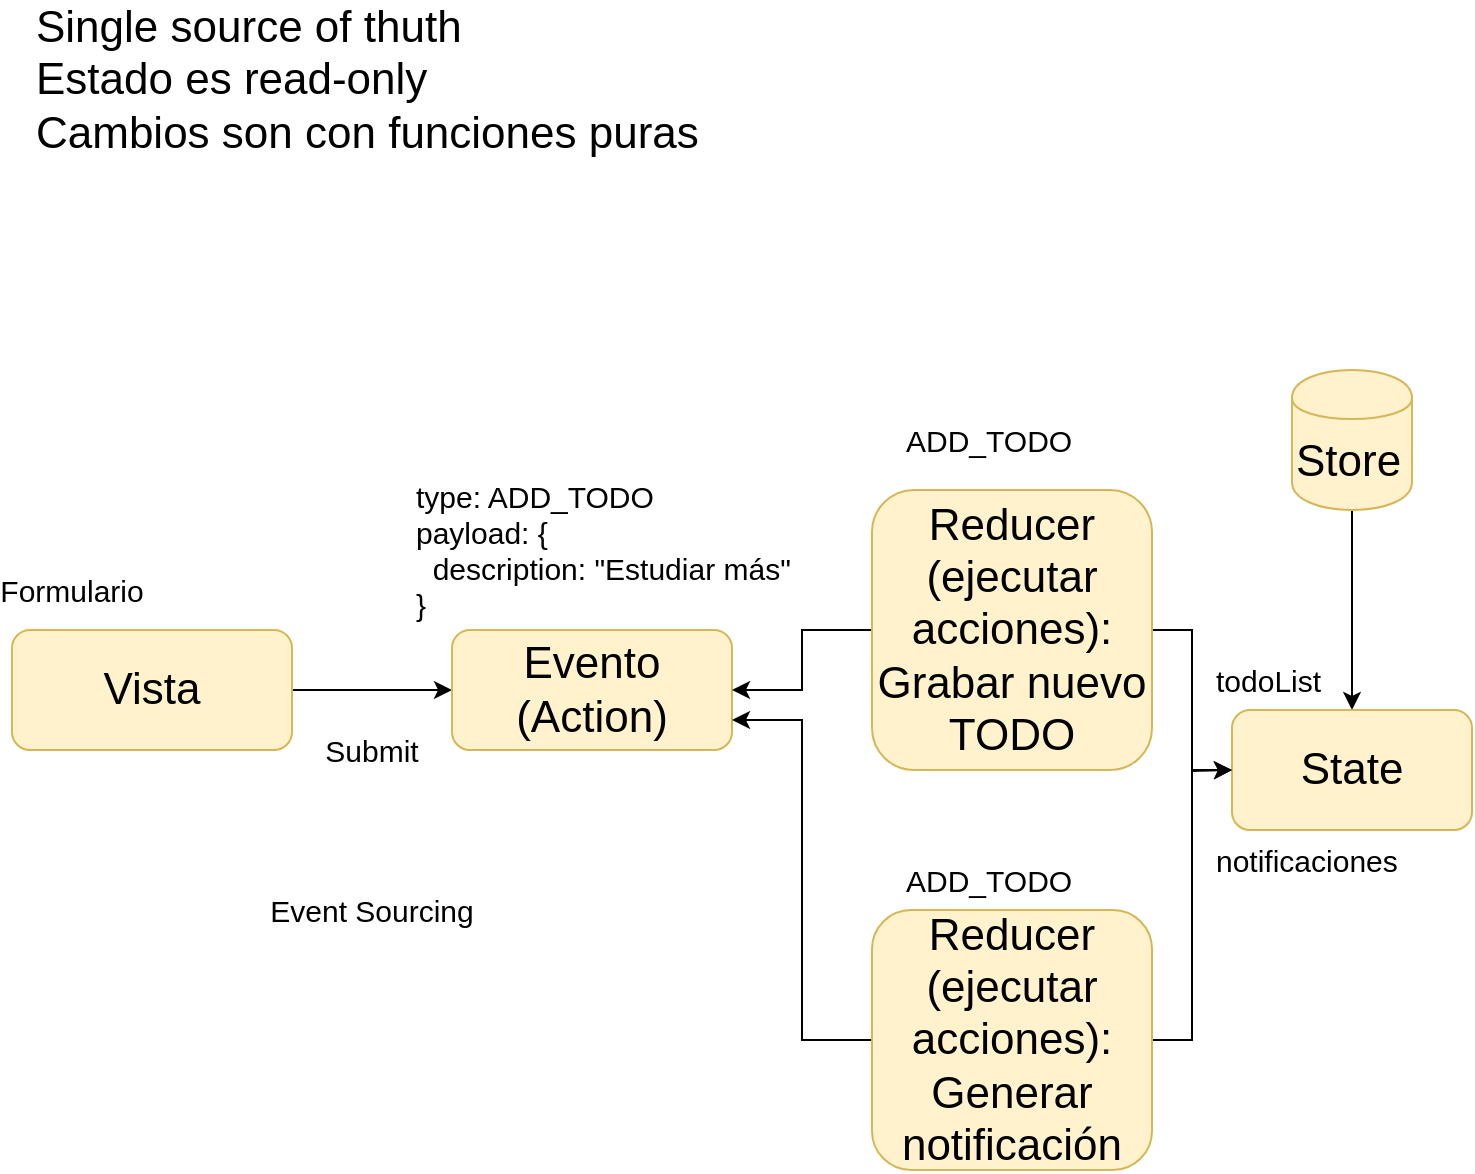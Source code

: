 <mxfile version="12.6.5" type="device"><diagram id="Ae1ONDoVdBLKeyR-Z_yK" name="Page-1"><mxGraphModel dx="1102" dy="1000" grid="1" gridSize="10" guides="1" tooltips="1" connect="1" arrows="1" fold="1" page="1" pageScale="1" pageWidth="827" pageHeight="1169" math="0" shadow="0"><root><mxCell id="0"/><mxCell id="1" parent="0"/><mxCell id="-tIQeP-X9Q589Xna44MH-32" value="Single source of thuth&lt;br&gt;Estado es read-only&lt;br&gt;Cambios son con funciones puras" style="text;html=1;strokeColor=none;fillColor=none;align=left;verticalAlign=middle;whiteSpace=wrap;rounded=0;fontSize=22;" vertex="1" parent="1"><mxGeometry x="90" y="130" width="480" height="70" as="geometry"/></mxCell><mxCell id="-tIQeP-X9Q589Xna44MH-35" value="" style="edgeStyle=orthogonalEdgeStyle;rounded=0;orthogonalLoop=1;jettySize=auto;html=1;fontSize=22;entryX=0.5;entryY=0;entryDx=0;entryDy=0;" edge="1" parent="1" source="-tIQeP-X9Q589Xna44MH-33" target="-tIQeP-X9Q589Xna44MH-36"><mxGeometry relative="1" as="geometry"><mxPoint x="730" y="280" as="targetPoint"/></mxGeometry></mxCell><mxCell id="-tIQeP-X9Q589Xna44MH-33" value="Store" style="shape=cylinder;whiteSpace=wrap;html=1;boundedLbl=1;backgroundOutline=1;fontSize=22;align=left;fillColor=#fff2cc;strokeColor=#d6b656;" vertex="1" parent="1"><mxGeometry x="720" y="310" width="60" height="70" as="geometry"/></mxCell><mxCell id="-tIQeP-X9Q589Xna44MH-36" value="State" style="rounded=1;whiteSpace=wrap;html=1;fontSize=22;align=center;fillColor=#fff2cc;strokeColor=#d6b656;" vertex="1" parent="1"><mxGeometry x="690" y="480" width="120" height="60" as="geometry"/></mxCell><mxCell id="-tIQeP-X9Q589Xna44MH-39" value="" style="edgeStyle=orthogonalEdgeStyle;rounded=0;orthogonalLoop=1;jettySize=auto;html=1;fontSize=22;" edge="1" parent="1" source="-tIQeP-X9Q589Xna44MH-37" target="-tIQeP-X9Q589Xna44MH-38"><mxGeometry relative="1" as="geometry"/></mxCell><mxCell id="-tIQeP-X9Q589Xna44MH-37" value="Vista" style="rounded=1;whiteSpace=wrap;html=1;fontSize=22;align=center;fillColor=#fff2cc;strokeColor=#d6b656;" vertex="1" parent="1"><mxGeometry x="80" y="440" width="140" height="60" as="geometry"/></mxCell><mxCell id="-tIQeP-X9Q589Xna44MH-38" value="Evento&lt;br&gt;(Action)" style="rounded=1;whiteSpace=wrap;html=1;fontSize=22;align=center;fillColor=#fff2cc;strokeColor=#d6b656;" vertex="1" parent="1"><mxGeometry x="300" y="440" width="140" height="60" as="geometry"/></mxCell><mxCell id="-tIQeP-X9Q589Xna44MH-46" style="edgeStyle=orthogonalEdgeStyle;rounded=0;orthogonalLoop=1;jettySize=auto;html=1;entryX=1;entryY=0.5;entryDx=0;entryDy=0;fontSize=15;" edge="1" parent="1" source="-tIQeP-X9Q589Xna44MH-44" target="-tIQeP-X9Q589Xna44MH-38"><mxGeometry relative="1" as="geometry"/></mxCell><mxCell id="-tIQeP-X9Q589Xna44MH-51" style="edgeStyle=orthogonalEdgeStyle;rounded=0;orthogonalLoop=1;jettySize=auto;html=1;fontSize=15;" edge="1" parent="1" source="-tIQeP-X9Q589Xna44MH-44"><mxGeometry relative="1" as="geometry"><mxPoint x="690" y="510" as="targetPoint"/></mxGeometry></mxCell><mxCell id="-tIQeP-X9Q589Xna44MH-44" value="Reducer&lt;br&gt;(ejecutar acciones): Grabar nuevo TODO" style="rounded=1;whiteSpace=wrap;html=1;fontSize=22;align=center;fillColor=#fff2cc;strokeColor=#d6b656;" vertex="1" parent="1"><mxGeometry x="510" y="370" width="140" height="140" as="geometry"/></mxCell><mxCell id="-tIQeP-X9Q589Xna44MH-40" value="type: ADD_TODO&lt;br&gt;payload: {&lt;br&gt;&amp;nbsp; description: &quot;Estudiar más&quot;&lt;br&gt;}" style="text;html=1;strokeColor=none;fillColor=none;align=left;verticalAlign=middle;whiteSpace=wrap;rounded=0;fontSize=15;" vertex="1" parent="1"><mxGeometry x="280" y="390" width="200" height="20" as="geometry"/></mxCell><mxCell id="-tIQeP-X9Q589Xna44MH-42" value="Formulario" style="text;html=1;strokeColor=none;fillColor=none;align=center;verticalAlign=middle;whiteSpace=wrap;rounded=0;fontSize=15;" vertex="1" parent="1"><mxGeometry x="90" y="410" width="40" height="20" as="geometry"/></mxCell><mxCell id="-tIQeP-X9Q589Xna44MH-43" value="Submit" style="text;html=1;strokeColor=none;fillColor=none;align=center;verticalAlign=middle;whiteSpace=wrap;rounded=0;fontSize=15;" vertex="1" parent="1"><mxGeometry x="240" y="490" width="40" height="20" as="geometry"/></mxCell><mxCell id="-tIQeP-X9Q589Xna44MH-47" value="ADD_TODO" style="text;html=1;fontSize=15;" vertex="1" parent="1"><mxGeometry x="525" y="330" width="110" height="30" as="geometry"/></mxCell><mxCell id="-tIQeP-X9Q589Xna44MH-49" style="edgeStyle=orthogonalEdgeStyle;rounded=0;orthogonalLoop=1;jettySize=auto;html=1;entryX=1;entryY=0.75;entryDx=0;entryDy=0;fontSize=15;" edge="1" parent="1" source="-tIQeP-X9Q589Xna44MH-48" target="-tIQeP-X9Q589Xna44MH-38"><mxGeometry relative="1" as="geometry"/></mxCell><mxCell id="-tIQeP-X9Q589Xna44MH-52" style="edgeStyle=orthogonalEdgeStyle;rounded=0;orthogonalLoop=1;jettySize=auto;html=1;entryX=0;entryY=0.5;entryDx=0;entryDy=0;fontSize=15;" edge="1" parent="1" source="-tIQeP-X9Q589Xna44MH-48" target="-tIQeP-X9Q589Xna44MH-36"><mxGeometry relative="1" as="geometry"/></mxCell><mxCell id="-tIQeP-X9Q589Xna44MH-48" value="Reducer&lt;br&gt;(ejecutar acciones): Generar notificación" style="rounded=1;whiteSpace=wrap;html=1;fontSize=22;align=center;fillColor=#fff2cc;strokeColor=#d6b656;" vertex="1" parent="1"><mxGeometry x="510" y="580" width="140" height="130" as="geometry"/></mxCell><mxCell id="-tIQeP-X9Q589Xna44MH-50" value="ADD_TODO" style="text;html=1;fontSize=15;" vertex="1" parent="1"><mxGeometry x="525" y="550" width="110" height="30" as="geometry"/></mxCell><mxCell id="-tIQeP-X9Q589Xna44MH-53" value="todoList" style="text;html=1;fontSize=15;" vertex="1" parent="1"><mxGeometry x="680" y="450" width="110" height="30" as="geometry"/></mxCell><mxCell id="-tIQeP-X9Q589Xna44MH-54" value="notificaciones" style="text;html=1;fontSize=15;" vertex="1" parent="1"><mxGeometry x="680" y="540" width="110" height="30" as="geometry"/></mxCell><mxCell id="-tIQeP-X9Q589Xna44MH-57" value="Event Sourcing" style="text;html=1;strokeColor=none;fillColor=none;align=center;verticalAlign=middle;whiteSpace=wrap;rounded=0;fontSize=15;" vertex="1" parent="1"><mxGeometry x="175" y="570" width="170" height="20" as="geometry"/></mxCell></root></mxGraphModel></diagram></mxfile>